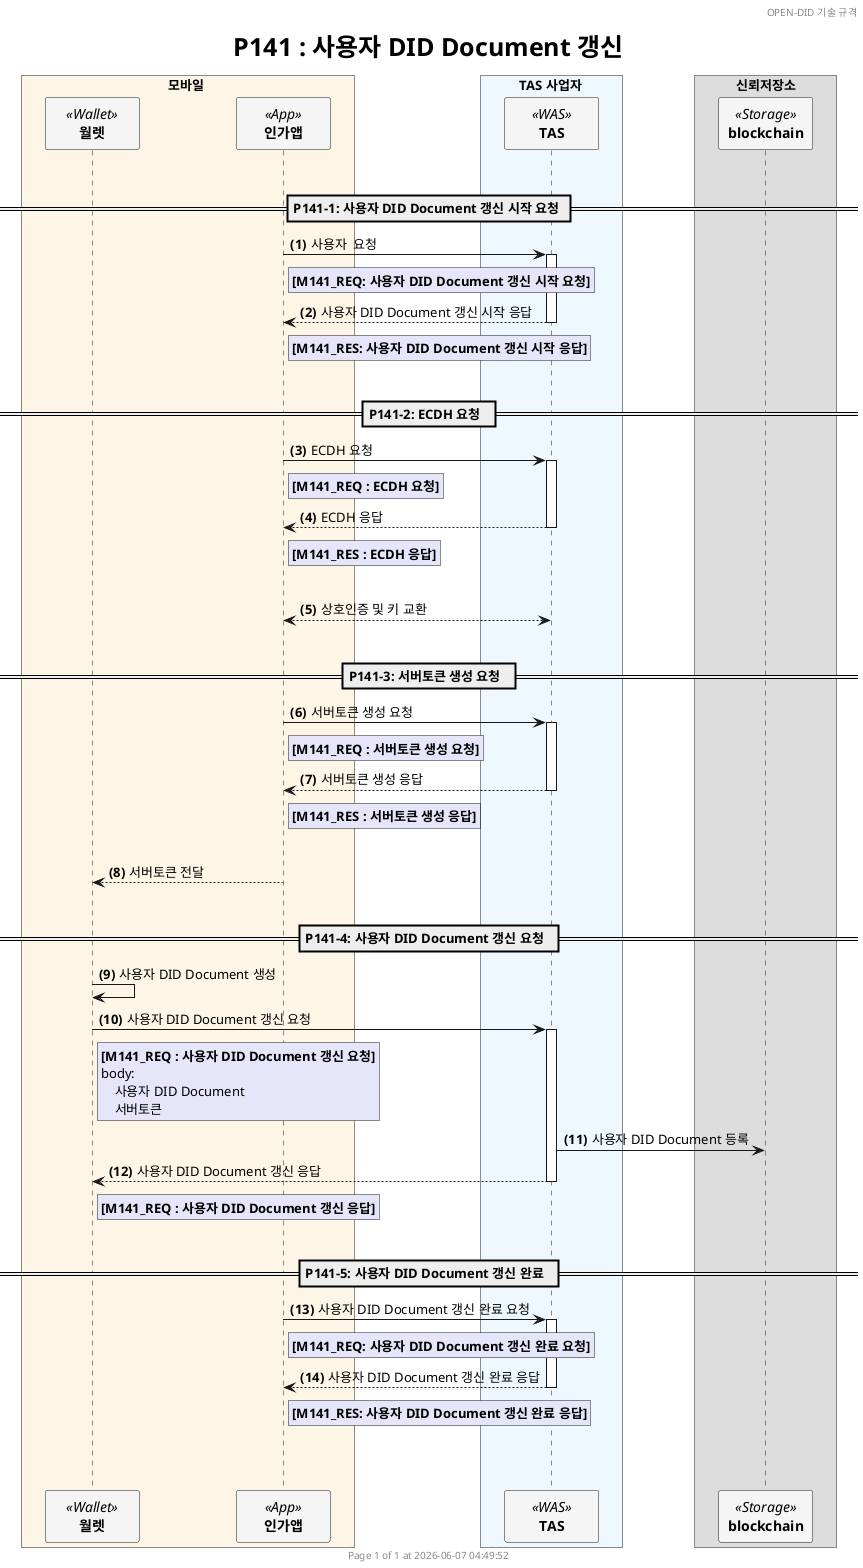 @startuml P141_update_diddoc_simple_ko

'- - - - - - - - - - - - - - - - - - - - - - - - - - - - - - - - - - - - - - - - - - - - - - - - - - - - - - - - - - -
' 설정
'- - - - - - - - - - - - - - - - - - - - - - - - - - - - - - - - - - - - - - - - - - - - - - - - - - - - - - - - - - -
'=== Header and Footer ===
header OPEN-DID 기술 규격
footer
  	Page %page% of %lastpage% at %date("yyyy-MM-dd hh:mm:ss")
end footer

'=== 제목 ===
title
	<size:25>P141 : 사용자 DID Document 갱신</size>
end title

'=== 옵션 ===
autonumber "<b>(#)</b>"

'=== Panticipants ===
skinparam ParticipantPadding 20
skinparam BoxPadding 20
skinparam MaxMessageSize 500
skinparam MinClassWidth 80


box 모바일 #OldLace
    participant "**월렛**" as WALLET <<Wallet>> #WhiteSmoke
    participant "**인가앱**" as CA <<App>> #WhiteSmoke    
end box

box TAS 사업자 #AliceBlue
    participant "**TAS**" as TAS <<WAS>> #WhiteSmoke
end box

box 신뢰저장소
    participant "**blockchain**" as BC <<Storage>> #WhiteSmoke
end box 

'- - - - - - - - - - - - - - - - - - - - - - - - - - - - - - - - - - - - - - - - - - - - - - - - - - - - - - - - - - -
' 상수
'- - - - - - - - - - - - - - - - - - - - - - - - - - - - - - - - - - - - - - - - - - - - - - - - - - - - - - - - - - -
!$refdoc = "별도 문서 참조"
!$doc = "데이터명세 문서 참조"

'- - - - - - - - - - - - - - - - - - - - - - - - - - - - - - - - - - - - - - - - - - - - - - - - - - - - - - - - - - -
' 내용
'- - - - - - - - - - - - - - - - - - - - - - - - - - - - - - - - - - - - - - - - - - - - - - - - - - - - - - - - - - -
|||

== P141-1: 사용자 DID Document 갱신 시작 요청 ==
CA -> TAS++: 사용자  요청
rnote right of CA #Lavender        
    **[M141_REQ: 사용자 DID Document 갱신 시작 요청]**
end note

TAS --> CA--: 사용자 DID Document 갱신 시작 응답
rnote right of CA #Lavender        
    **[M141_RES: 사용자 DID Document 갱신 시작 응답]**
end note


|||
== P141-2: ECDH 요청  ==
CA -> TAS++ : ECDH 요청
rnote right of CA #Lavender
    **[M141_REQ : ECDH 요청]**
end note

TAS --> CA--: ECDH 응답
rnote right of CA #Lavender
    **[M141_RES : ECDH 응답]**
end note

|||
CA <--> TAS : 상호인증 및 키 교환

|||
== P141-3: 서버토큰 생성 요청  ==
CA -> TAS++ : 서버토큰 생성 요청
rnote right of CA #Lavender
    **[M141_REQ : 서버토큰 생성 요청]**
end note

TAS --> CA--: 서버토큰 생성 응답
rnote right of CA #Lavender
    **[M141_RES : 서버토큰 생성 응답]**
end note

|||
CA --> WALLET : 서버토큰 전달


|||
== P141-4: 사용자 DID Document 갱신 요청  ==
WALLET -> WALLET: 사용자 DID Document 생성

WALLET -> TAS++: 사용자 DID Document 갱신 요청
rnote right of WALLET #Lavender
    **[M141_REQ : 사용자 DID Document 갱신 요청]**
    body:
        사용자 DID Document
        서버토큰
end note

TAS -> BC: 사용자 DID Document 등록

TAS --> WALLET--: 사용자 DID Document 갱신 응답
rnote right of WALLET #Lavender
    **[M141_REQ : 사용자 DID Document 갱신 응답]**
end note


|||
== P141-5: 사용자 DID Document 갱신 완료  ==
CA -> TAS++: 사용자 DID Document 갱신 완료 요청
rnote right of CA #Lavender        
    **[M141_REQ: 사용자 DID Document 갱신 완료 요청]**
end note

TAS --> CA--: 사용자 DID Document 갱신 완료 응답
rnote right of CA #Lavender        
    **[M141_RES: 사용자 DID Document 갱신 완료 응답]**
end note

|||
|||
@enduml

